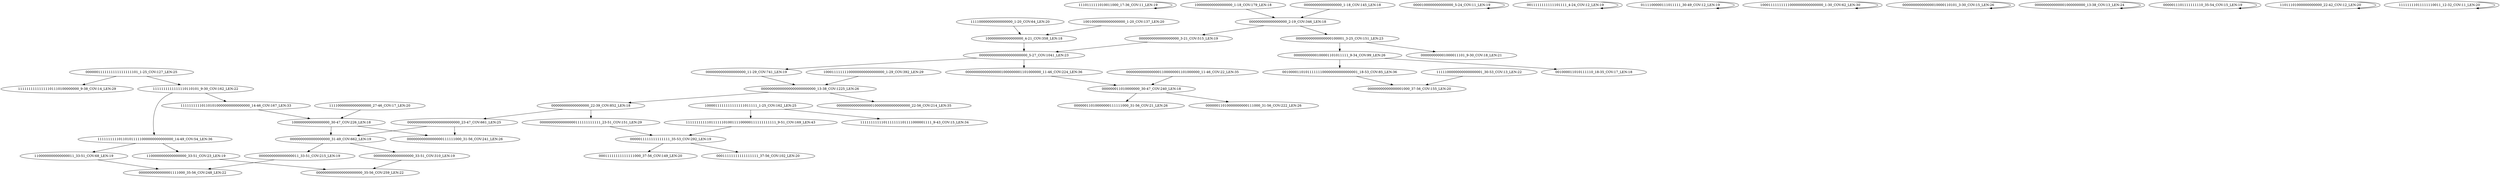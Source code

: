 digraph G {
    "1110111111010011000_17-36_COV:11_LEN:19" -> "1110111111010011000_17-36_COV:11_LEN:19";
    "111111111101101011111000000000000000_14-49_COV:54_LEN:36" -> "1100000000000000011_33-51_COV:68_LEN:19";
    "111111111101101011111000000000000000_14-49_COV:54_LEN:36" -> "1100000000000000000_33-51_COV:23_LEN:19";
    "1111111111101111110100111100000111111111111_9-51_COV:169_LEN:43" -> "0000011111111111111_35-53_COV:292_LEN:19";
    "1100000000000000011_33-51_COV:68_LEN:19" -> "0000000000000001111000_35-56_COV:248_LEN:22";
    "00000000000100001101011111_9-34_COV:99_LEN:26" -> "001000011010111111100000000000000001_18-53_COV:85_LEN:36";
    "00000000000100001101011111_9-34_COV:99_LEN:26" -> "001000011010111110_18-35_COV:17_LEN:18";
    "0000000000000000000_31-49_COV:662_LEN:19" -> "0000000000000000011_33-51_COV:215_LEN:19";
    "0000000000000000000_31-49_COV:662_LEN:19" -> "0000000000000000000_33-51_COV:310_LEN:19";
    "1100000000000000000_33-51_COV:23_LEN:19" -> "0000000000000000000000_35-56_COV:259_LEN:22";
    "0000000000000000000_11-29_COV:741_LEN:19" -> "00000000000000000000000000_13-38_COV:1225_LEN:26";
    "0000100000000000000_5-24_COV:11_LEN:19" -> "0000100000000000000_5-24_COV:11_LEN:19";
    "1111111111111110110101_9-30_COV:162_LEN:22" -> "111111111101101011111000000000000000_14-49_COV:54_LEN:36";
    "1111111111111110110101_9-30_COV:162_LEN:22" -> "111111111101101010000000000000000_14-46_COV:167_LEN:33";
    "100000000000000000_4-21_COV:358_LEN:18" -> "00000000000000000000000_5-27_COV:1041_LEN:23";
    "00000000000000000111111111111_23-51_COV:151_LEN:29" -> "0000011111111111111_35-53_COV:292_LEN:19";
    "00000000000000000000000000_13-38_COV:1225_LEN:26" -> "00000000000000000100000000000000000_22-56_COV:214_LEN:35";
    "00000000000000000000000000_13-38_COV:1225_LEN:26" -> "000000000000000000_22-39_COV:852_LEN:18";
    "00000000000000000000000_5-27_COV:1041_LEN:23" -> "0000000000000000000_11-29_COV:741_LEN:19";
    "00000000000000000000000_5-27_COV:1041_LEN:23" -> "000000000000000001000000001101000000_11-46_COV:224_LEN:36";
    "111111111101101010000000000000000_14-46_COV:167_LEN:33" -> "100000000000000000_30-47_COV:226_LEN:18";
    "0011111111111101111_4-24_COV:12_LEN:19" -> "0011111111111101111_4-24_COV:12_LEN:19";
    "100000000000000000_1-18_COV:179_LEN:18" -> "000000000000000000_2-19_COV:346_LEN:18";
    "11110000000000000000_27-46_COV:17_LEN:20" -> "100000000000000000_30-47_COV:226_LEN:18";
    "0111100000111011111_30-49_COV:12_LEN:19" -> "0111100000111011111_30-49_COV:12_LEN:19";
    "100011111111110000000000000000_1-30_COV:62_LEN:30" -> "100011111111110000000000000000_1-30_COV:62_LEN:30";
    "0000001111111111111111101_1-25_COV:127_LEN:25" -> "1111111111111110110101_9-30_COV:162_LEN:22";
    "0000001111111111111111101_1-25_COV:127_LEN:25" -> "11111111111111101110100000000_9-38_COV:14_LEN:29";
    "000000011010000000_30-47_COV:240_LEN:18" -> "00000011010000000111111000_31-56_COV:21_LEN:26";
    "000000011010000000_30-47_COV:240_LEN:18" -> "00000011010000000000111000_31-56_COV:222_LEN:26";
    "000000000000000000_22-39_COV:852_LEN:18" -> "00000000000000000111111111111_23-51_COV:151_LEN:29";
    "000000000000000000_22-39_COV:852_LEN:18" -> "0000000000000000000000000_23-47_COV:661_LEN:25";
    "000000000000000001000000001101000000_11-46_COV:224_LEN:36" -> "000000011010000000_30-47_COV:240_LEN:18";
    "0000000000000000000000000_23-47_COV:661_LEN:25" -> "0000000000000000000_31-49_COV:662_LEN:19";
    "0000000000000000000000000_23-47_COV:661_LEN:25" -> "00000000000000000111111000_31-56_COV:241_LEN:26";
    "00000000000000010000110101_3-30_COV:15_LEN:26" -> "00000000000000010000110101_3-30_COV:15_LEN:26";
    "1111100000000000000001_30-53_COV:13_LEN:22" -> "00000000000000001000_37-56_COV:155_LEN:20";
    "1000011111111111111011111_1-25_COV:162_LEN:25" -> "1111111111101111110100111100000111111111111_9-51_COV:169_LEN:43";
    "1000011111111111111011111_1-25_COV:162_LEN:25" -> "1111111111101111111101111000001111_9-43_COV:15_LEN:34";
    "000000000000001000000000_13-38_COV:13_LEN:24" -> "000000000000001000000000_13-38_COV:13_LEN:24";
    "000000000000000000_1-18_COV:145_LEN:18" -> "000000000000000000_2-19_COV:346_LEN:18";
    "000000000000000000_2-19_COV:346_LEN:18" -> "0000000000000000000_3-21_COV:515_LEN:19";
    "000000000000000000_2-19_COV:346_LEN:18" -> "00000000000000000100001_3-25_COV:151_LEN:23";
    "0000011111111111111_35-53_COV:292_LEN:19" -> "00011111111111111000_37-56_COV:149_LEN:20";
    "0000011111111111111_35-53_COV:292_LEN:19" -> "00011111111111111111_37-56_COV:102_LEN:20";
    "0000000000000000011_33-51_COV:215_LEN:19" -> "0000000000000001111000_35-56_COV:248_LEN:22";
    "0000011101111111110_35-54_COV:15_LEN:19" -> "0000011101111111110_35-54_COV:15_LEN:19";
    "0000000000000000000_33-51_COV:310_LEN:19" -> "0000000000000000000000_35-56_COV:259_LEN:22";
    "11011101000000000000_22-42_COV:12_LEN:20" -> "11011101000000000000_22-42_COV:12_LEN:20";
    "00000000000000001100000001101000000_11-46_COV:22_LEN:35" -> "000000011010000000_30-47_COV:240_LEN:18";
    "10001111111100000000000000000_1-29_COV:392_LEN:29" -> "00000000000000000000000000_13-38_COV:1225_LEN:26";
    "0000000000000000000_3-21_COV:515_LEN:19" -> "00000000000000000000000_5-27_COV:1041_LEN:23";
    "001000011010111111100000000000000001_18-53_COV:85_LEN:36" -> "00000000000000001000_37-56_COV:155_LEN:20";
    "00000000000000000100001_3-25_COV:151_LEN:23" -> "00000000000100001101011111_9-34_COV:99_LEN:26";
    "00000000000000000100001_3-25_COV:151_LEN:23" -> "000000000001000011101_9-30_COV:18_LEN:21";
    "11110000000000000000_1-20_COV:64_LEN:20" -> "100000000000000000_4-21_COV:358_LEN:18";
    "10010000000000000000_1-20_COV:137_LEN:20" -> "100000000000000000_4-21_COV:358_LEN:18";
    "11111111011111110011_12-32_COV:11_LEN:20" -> "11111111011111110011_12-32_COV:11_LEN:20";
    "100000000000000000_30-47_COV:226_LEN:18" -> "0000000000000000000_31-49_COV:662_LEN:19";
    "100000000000000000_30-47_COV:226_LEN:18" -> "00000000000000000111111000_31-56_COV:241_LEN:26";
}
